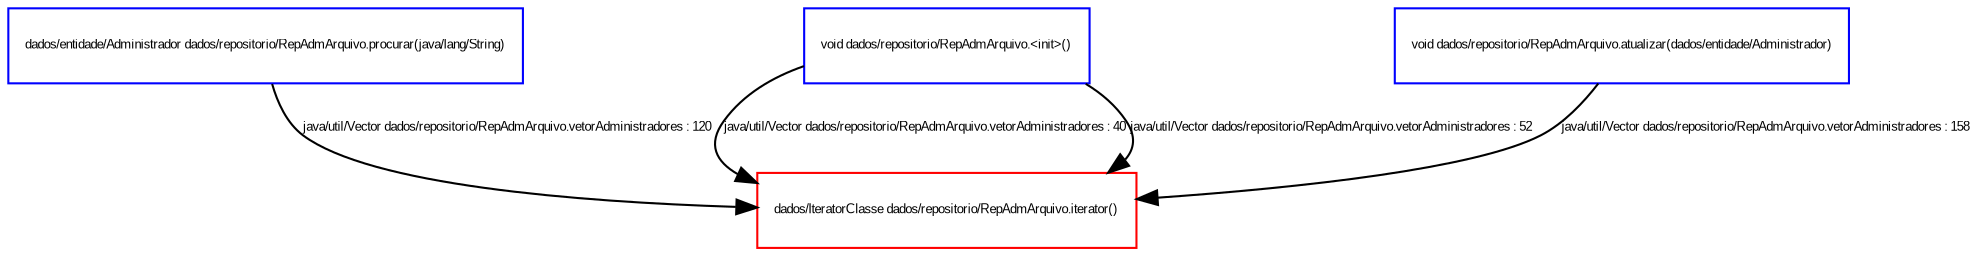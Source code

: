 digraph "DirectedGraph" {
 graph [concentrate = true];
 center=true;
 fontsize=6;
 node [ color=blue,shape="box"fontsize=6,fontcolor=black,fontname=Arial];
 edge [ color=black,fontsize=6,fontcolor=black,fontname=Arial];
"dados/IteratorClasse dados/repositorio/RepAdmArquivo.iterator()"[color="red", fontsize="6", fontname="Arial"];
"dados/entidade/Administrador dados/repositorio/RepAdmArquivo.procurar(java/lang/String)" -> "dados/IteratorClasse dados/repositorio/RepAdmArquivo.iterator()" [label="java/util/Vector dados/repositorio/RepAdmArquivo.vetorAdministradores : 120" ]
"void dados/repositorio/RepAdmArquivo.<init>()" -> "dados/IteratorClasse dados/repositorio/RepAdmArquivo.iterator()" [label="java/util/Vector dados/repositorio/RepAdmArquivo.vetorAdministradores : 40" ]
"void dados/repositorio/RepAdmArquivo.<init>()" -> "dados/IteratorClasse dados/repositorio/RepAdmArquivo.iterator()" [label="java/util/Vector dados/repositorio/RepAdmArquivo.vetorAdministradores : 52" ]
"void dados/repositorio/RepAdmArquivo.atualizar(dados/entidade/Administrador)" -> "dados/IteratorClasse dados/repositorio/RepAdmArquivo.iterator()" [label="java/util/Vector dados/repositorio/RepAdmArquivo.vetorAdministradores : 158" ]
}
